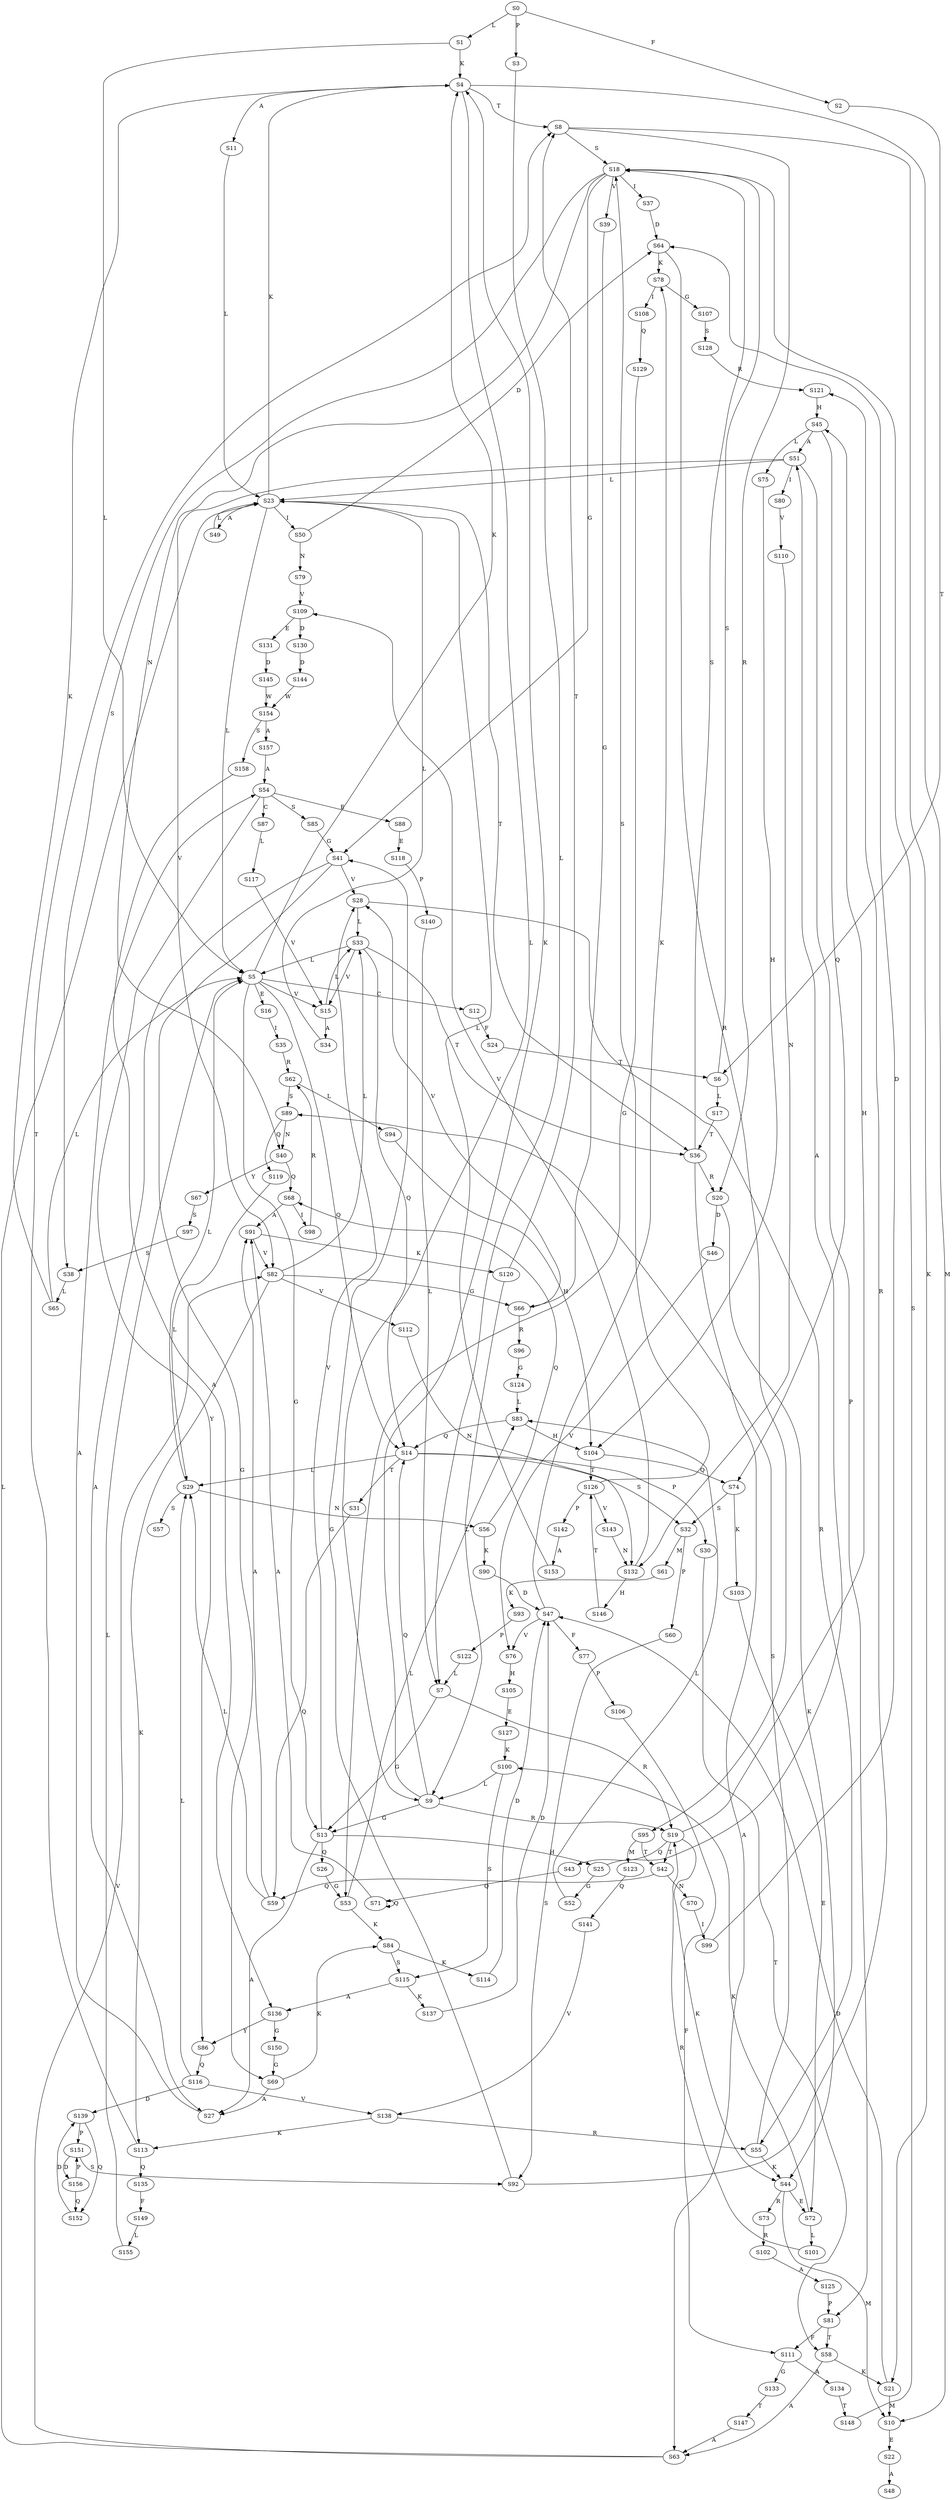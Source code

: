 strict digraph  {
	S0 -> S1 [ label = L ];
	S0 -> S2 [ label = F ];
	S0 -> S3 [ label = P ];
	S1 -> S4 [ label = K ];
	S1 -> S5 [ label = L ];
	S2 -> S6 [ label = T ];
	S3 -> S7 [ label = L ];
	S4 -> S8 [ label = T ];
	S4 -> S9 [ label = L ];
	S4 -> S10 [ label = M ];
	S4 -> S11 [ label = A ];
	S5 -> S12 [ label = C ];
	S5 -> S13 [ label = G ];
	S5 -> S14 [ label = Q ];
	S5 -> S15 [ label = V ];
	S5 -> S4 [ label = K ];
	S5 -> S16 [ label = E ];
	S6 -> S17 [ label = L ];
	S6 -> S18 [ label = S ];
	S7 -> S13 [ label = G ];
	S7 -> S19 [ label = R ];
	S8 -> S20 [ label = R ];
	S8 -> S18 [ label = S ];
	S8 -> S21 [ label = K ];
	S9 -> S13 [ label = G ];
	S9 -> S4 [ label = K ];
	S9 -> S19 [ label = R ];
	S9 -> S14 [ label = Q ];
	S10 -> S22 [ label = E ];
	S11 -> S23 [ label = L ];
	S12 -> S24 [ label = F ];
	S13 -> S25 [ label = H ];
	S13 -> S26 [ label = Q ];
	S13 -> S27 [ label = A ];
	S13 -> S28 [ label = V ];
	S14 -> S29 [ label = L ];
	S14 -> S30 [ label = P ];
	S14 -> S31 [ label = T ];
	S14 -> S32 [ label = S ];
	S15 -> S33 [ label = L ];
	S15 -> S34 [ label = A ];
	S16 -> S35 [ label = I ];
	S17 -> S36 [ label = T ];
	S18 -> S37 [ label = I ];
	S18 -> S38 [ label = S ];
	S18 -> S39 [ label = V ];
	S18 -> S40 [ label = N ];
	S18 -> S41 [ label = G ];
	S19 -> S42 [ label = T ];
	S19 -> S43 [ label = Q ];
	S19 -> S44 [ label = K ];
	S19 -> S45 [ label = H ];
	S20 -> S44 [ label = K ];
	S20 -> S46 [ label = D ];
	S21 -> S10 [ label = M ];
	S21 -> S47 [ label = D ];
	S22 -> S48 [ label = A ];
	S23 -> S36 [ label = T ];
	S23 -> S4 [ label = K ];
	S23 -> S49 [ label = A ];
	S23 -> S50 [ label = I ];
	S23 -> S5 [ label = L ];
	S24 -> S6 [ label = T ];
	S25 -> S51 [ label = A ];
	S25 -> S52 [ label = G ];
	S26 -> S53 [ label = G ];
	S27 -> S54 [ label = A ];
	S28 -> S33 [ label = L ];
	S28 -> S55 [ label = R ];
	S29 -> S5 [ label = L ];
	S29 -> S56 [ label = N ];
	S29 -> S57 [ label = S ];
	S30 -> S58 [ label = T ];
	S31 -> S59 [ label = Q ];
	S32 -> S60 [ label = P ];
	S32 -> S61 [ label = M ];
	S33 -> S5 [ label = L ];
	S33 -> S15 [ label = V ];
	S33 -> S36 [ label = T ];
	S33 -> S14 [ label = Q ];
	S34 -> S23 [ label = L ];
	S35 -> S62 [ label = R ];
	S36 -> S20 [ label = R ];
	S36 -> S63 [ label = A ];
	S36 -> S18 [ label = S ];
	S37 -> S64 [ label = D ];
	S38 -> S65 [ label = L ];
	S39 -> S66 [ label = G ];
	S40 -> S67 [ label = Y ];
	S40 -> S68 [ label = Q ];
	S41 -> S69 [ label = G ];
	S41 -> S27 [ label = A ];
	S41 -> S28 [ label = V ];
	S42 -> S59 [ label = Q ];
	S42 -> S70 [ label = N ];
	S43 -> S71 [ label = Q ];
	S44 -> S10 [ label = M ];
	S44 -> S72 [ label = E ];
	S44 -> S73 [ label = R ];
	S45 -> S51 [ label = A ];
	S45 -> S74 [ label = Q ];
	S45 -> S75 [ label = L ];
	S46 -> S76 [ label = V ];
	S47 -> S77 [ label = F ];
	S47 -> S76 [ label = V ];
	S47 -> S78 [ label = K ];
	S49 -> S23 [ label = L ];
	S50 -> S79 [ label = N ];
	S50 -> S64 [ label = D ];
	S51 -> S80 [ label = I ];
	S51 -> S81 [ label = P ];
	S51 -> S82 [ label = V ];
	S51 -> S23 [ label = L ];
	S52 -> S83 [ label = L ];
	S53 -> S83 [ label = L ];
	S53 -> S84 [ label = K ];
	S54 -> S85 [ label = S ];
	S54 -> S86 [ label = Y ];
	S54 -> S87 [ label = C ];
	S54 -> S88 [ label = E ];
	S55 -> S44 [ label = K ];
	S55 -> S89 [ label = S ];
	S56 -> S90 [ label = K ];
	S56 -> S68 [ label = Q ];
	S58 -> S21 [ label = K ];
	S58 -> S63 [ label = A ];
	S59 -> S91 [ label = A ];
	S59 -> S29 [ label = L ];
	S60 -> S92 [ label = S ];
	S61 -> S93 [ label = K ];
	S62 -> S89 [ label = S ];
	S62 -> S94 [ label = L ];
	S63 -> S23 [ label = L ];
	S63 -> S82 [ label = V ];
	S64 -> S95 [ label = R ];
	S64 -> S78 [ label = K ];
	S65 -> S5 [ label = L ];
	S65 -> S4 [ label = K ];
	S66 -> S28 [ label = V ];
	S66 -> S96 [ label = R ];
	S67 -> S97 [ label = S ];
	S68 -> S91 [ label = A ];
	S68 -> S98 [ label = I ];
	S69 -> S84 [ label = K ];
	S69 -> S27 [ label = A ];
	S70 -> S99 [ label = I ];
	S71 -> S91 [ label = A ];
	S71 -> S71 [ label = Q ];
	S72 -> S100 [ label = K ];
	S72 -> S101 [ label = L ];
	S73 -> S102 [ label = R ];
	S74 -> S32 [ label = S ];
	S74 -> S103 [ label = K ];
	S75 -> S104 [ label = H ];
	S76 -> S105 [ label = H ];
	S77 -> S106 [ label = P ];
	S78 -> S107 [ label = G ];
	S78 -> S108 [ label = I ];
	S79 -> S109 [ label = V ];
	S80 -> S110 [ label = V ];
	S81 -> S111 [ label = F ];
	S81 -> S58 [ label = T ];
	S82 -> S33 [ label = L ];
	S82 -> S112 [ label = V ];
	S82 -> S113 [ label = K ];
	S82 -> S66 [ label = G ];
	S83 -> S14 [ label = Q ];
	S83 -> S104 [ label = H ];
	S84 -> S114 [ label = K ];
	S84 -> S115 [ label = S ];
	S85 -> S41 [ label = G ];
	S86 -> S116 [ label = Q ];
	S87 -> S117 [ label = L ];
	S88 -> S118 [ label = E ];
	S89 -> S40 [ label = N ];
	S89 -> S119 [ label = Q ];
	S90 -> S47 [ label = D ];
	S91 -> S120 [ label = K ];
	S91 -> S82 [ label = V ];
	S92 -> S121 [ label = R ];
	S92 -> S41 [ label = G ];
	S93 -> S122 [ label = P ];
	S94 -> S104 [ label = H ];
	S95 -> S123 [ label = M ];
	S95 -> S42 [ label = T ];
	S96 -> S124 [ label = G ];
	S97 -> S38 [ label = S ];
	S98 -> S62 [ label = R ];
	S99 -> S64 [ label = D ];
	S100 -> S115 [ label = S ];
	S100 -> S9 [ label = L ];
	S101 -> S19 [ label = R ];
	S102 -> S125 [ label = A ];
	S103 -> S72 [ label = E ];
	S104 -> S74 [ label = Q ];
	S104 -> S126 [ label = T ];
	S105 -> S127 [ label = E ];
	S106 -> S111 [ label = F ];
	S107 -> S128 [ label = S ];
	S108 -> S129 [ label = Q ];
	S109 -> S130 [ label = D ];
	S109 -> S131 [ label = E ];
	S110 -> S132 [ label = N ];
	S111 -> S133 [ label = G ];
	S111 -> S134 [ label = A ];
	S112 -> S132 [ label = N ];
	S113 -> S8 [ label = T ];
	S113 -> S135 [ label = Q ];
	S114 -> S47 [ label = D ];
	S115 -> S136 [ label = A ];
	S115 -> S137 [ label = K ];
	S116 -> S138 [ label = V ];
	S116 -> S139 [ label = D ];
	S116 -> S29 [ label = L ];
	S117 -> S15 [ label = V ];
	S118 -> S140 [ label = P ];
	S119 -> S29 [ label = L ];
	S120 -> S8 [ label = T ];
	S120 -> S9 [ label = L ];
	S121 -> S45 [ label = H ];
	S122 -> S7 [ label = L ];
	S123 -> S141 [ label = Q ];
	S124 -> S83 [ label = L ];
	S125 -> S81 [ label = P ];
	S126 -> S142 [ label = P ];
	S126 -> S18 [ label = S ];
	S126 -> S143 [ label = V ];
	S127 -> S100 [ label = K ];
	S128 -> S121 [ label = R ];
	S129 -> S53 [ label = G ];
	S130 -> S144 [ label = D ];
	S131 -> S145 [ label = D ];
	S132 -> S109 [ label = V ];
	S132 -> S146 [ label = H ];
	S133 -> S147 [ label = T ];
	S134 -> S148 [ label = T ];
	S135 -> S149 [ label = F ];
	S136 -> S150 [ label = G ];
	S136 -> S86 [ label = Y ];
	S137 -> S47 [ label = D ];
	S138 -> S55 [ label = R ];
	S138 -> S113 [ label = K ];
	S139 -> S151 [ label = P ];
	S139 -> S152 [ label = Q ];
	S140 -> S7 [ label = L ];
	S141 -> S138 [ label = V ];
	S142 -> S153 [ label = A ];
	S143 -> S132 [ label = N ];
	S144 -> S154 [ label = W ];
	S145 -> S154 [ label = W ];
	S146 -> S126 [ label = T ];
	S147 -> S63 [ label = A ];
	S148 -> S18 [ label = S ];
	S149 -> S155 [ label = L ];
	S150 -> S69 [ label = G ];
	S151 -> S92 [ label = S ];
	S151 -> S156 [ label = D ];
	S152 -> S139 [ label = D ];
	S153 -> S23 [ label = L ];
	S154 -> S157 [ label = A ];
	S154 -> S158 [ label = S ];
	S155 -> S5 [ label = L ];
	S156 -> S151 [ label = P ];
	S156 -> S152 [ label = Q ];
	S157 -> S54 [ label = A ];
	S158 -> S136 [ label = A ];
}
